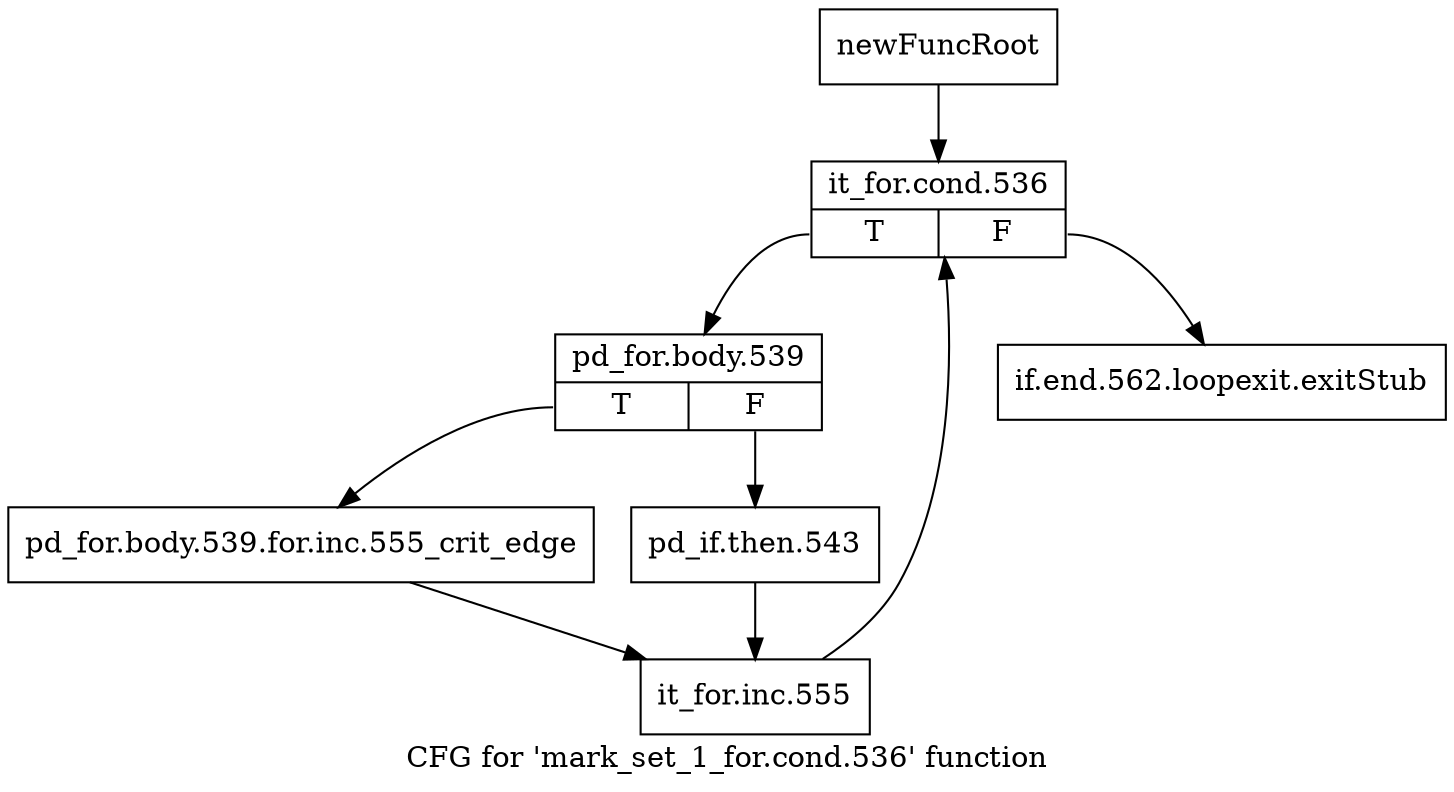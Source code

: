 digraph "CFG for 'mark_set_1_for.cond.536' function" {
	label="CFG for 'mark_set_1_for.cond.536' function";

	Node0x7ac40c0 [shape=record,label="{newFuncRoot}"];
	Node0x7ac40c0 -> Node0x7ac4160;
	Node0x7ac4110 [shape=record,label="{if.end.562.loopexit.exitStub}"];
	Node0x7ac4160 [shape=record,label="{it_for.cond.536|{<s0>T|<s1>F}}"];
	Node0x7ac4160:s0 -> Node0x7ac41b0;
	Node0x7ac4160:s1 -> Node0x7ac4110;
	Node0x7ac41b0 [shape=record,label="{pd_for.body.539|{<s0>T|<s1>F}}"];
	Node0x7ac41b0:s0 -> Node0x7ac4250;
	Node0x7ac41b0:s1 -> Node0x7ac4200;
	Node0x7ac4200 [shape=record,label="{pd_if.then.543}"];
	Node0x7ac4200 -> Node0x7ac42a0;
	Node0x7ac4250 [shape=record,label="{pd_for.body.539.for.inc.555_crit_edge}"];
	Node0x7ac4250 -> Node0x7ac42a0;
	Node0x7ac42a0 [shape=record,label="{it_for.inc.555}"];
	Node0x7ac42a0 -> Node0x7ac4160;
}
